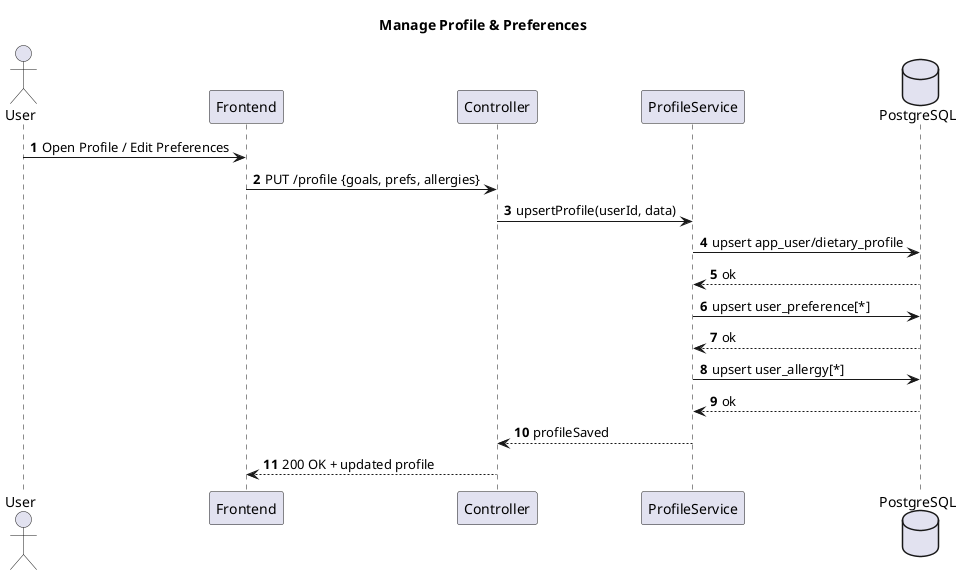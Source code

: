 @startuml ALL USE CASES
' =====================================================================
' SMARTMEAL - SEQUENCE DIAGRAMS (ALL USE CASES)
' =====================================================================
' Contains:
' 1. Manage Profile & Preferences
' 2. Manage Pantry
' 3. Search Recipes
' 4. View Recipe
' 5. Generate Weekly Meal Plan
' 6. Create Shopping List
' 7. On-demand Recommendations
' 8. Cook Recipe (Auto-Decrement)
' 9. Waste Logging & Insights
' 10. Save-me-first Suggestions
' =====================================================================

' ---------- (1) Manage Profile & Preferences ----------
@startuml Manage Profile & Preferences
title Manage Profile & Preferences
autonumber
actor User
participant "Frontend" as FE
participant "Controller" as C
participant "ProfileService" as PS
database "PostgreSQL" as PG

User -> FE: Open Profile / Edit Preferences
FE -> C: PUT /profile {goals, prefs, allergies}
C -> PS: upsertProfile(userId, data)

PS -> PG: upsert app_user/dietary_profile
PG --> PS: ok
PS -> PG: upsert user_preference[*]
PG --> PS: ok
PS -> PG: upsert user_allergy[*]
PG --> PS: ok

PS --> C: profileSaved
C --> FE: 200 OK + updated profile
@enduml


' ---------- (2) Manage Pantry ----------
@startuml Manage Pantry
title Manage Pantry (Add/Update + Expiry Estimation)
autonumber
actor User
participant "Frontend" as FE
participant "Controller" as C
participant "PantryService" as P
database "PostgreSQL" as PG
database "Neo4j" as NJ

User -> FE: Add pantry item {ingredient, qty, unit}
FE -> C: POST /pantry
C -> P: addPantryItem(userId, ingredient, qty, unit)

P -> NJ: getIngredientMeta(ingredient_id)
NJ --> P: category, perishability, defaults
P -> P: estimateExpiry(best_before)
P -> PG: insert pantry_item {best_before}
PG --> P: row

P --> C: pantryItemCreated
C --> FE: 201 Created + item
@enduml


' ---------- (3) Search Recipes ----------
@startuml Search Recipes
title Search Recipes
autonumber
actor User
participant "Frontend" as FE
participant "Controller" as C
participant "RecipeSearchService" as RS
database "PostgreSQL" as PG
database "MongoDB" as MG
database "Neo4j" as NJ

User -> FE: Search {query, filters}
FE -> C: GET /recipes?...
C -> RS: search(userId, query, filters)

RS -> PG: getDietaryProfile(userId)
PG --> RS: profile
RS -> NJ: getDisallowedIngredients(profile/allergies)
NJ --> RS: ingredient_ids
RS -> MG: textSearch(query, filters, -ingredient_ids)
MG --> RS: recipe hits

RS --> C: results
C --> FE: recipes list
@enduml


' ---------- (4) View Recipe ----------
@startuml View Recipe
title View Recipe
autonumber
actor User
participant "Frontend" as FE
participant "Controller" as C
database "MongoDB" as MG

User -> FE: Open recipe details
FE -> C: GET /recipes/{id}
C -> MG: findById(id)
MG --> C: recipe doc (ingredients, steps, images)
C --> FE: recipe details
@enduml


' ---------- (5) Generate Weekly Meal Plan ----------
@startuml Generate Weekly Meal Plan
title Generate Weekly Meal Plan (with substitutions)
autonumber
actor User
participant "Frontend" as FE
participant "Controller" as C
participant "PlannerService" as S
database "PostgreSQL" as PG
database "MongoDB" as MG
database "Neo4j" as NJ

User -> FE: Generate plan (week)
FE -> C: POST /plans
C -> S: generatePlan(userId, week)

S -> PG: getProfile + pantry
PG --> S: profile, pantry
S -> MG: searchRecipes(profile)
MG --> S: candidates

loop ingredients per candidate
  S -> NJ: checkConflicts(ingredient_ids)
  NJ --> S: conflicts
  alt conflicts
    S -> NJ: suggestSubstitutions(conflicting_id)
    NJ --> S: ranked substitutes
    S -> S: apply substitution
  end
end

S -> S: score by fit + pantry match
S -> PG: insert meal_plan + meal_entries
PG --> S: plan_id
S --> C: plan_id
C --> FE: Plan created
@enduml


' ---------- (6) Create Shopping List ----------
@startuml Create Shopping List
title Create Shopping List (Plan → Pantry diff)
autonumber
actor User
participant "Frontend" as FE
participant "Controller" as C
participant "ShoppingService" as SH
database "PostgreSQL" as PG
database "MongoDB" as MG

User -> FE: Create shopping list for plan
FE -> C: POST /shopping-lists {plan_id}
C -> SH: buildList(plan_id, userId)

SH -> PG: load meal_entries(plan_id)
PG --> SH: entries (recipe_ids, servings)
SH -> MG: aggregateIngredients(recipe_ids, servings)
MG --> SH: consolidated ingredients
SH -> PG: loadPantry(userId)
PG --> SH: pantry

SH -> SH: compute missing = needs - pantry
SH -> PG: insert shopping_list + shopping_list_item[*]
PG --> SH: list_id
SH --> C: list_id
C --> FE: List ready
@enduml


' ---------- (7) On-demand Recommendations ----------
@startuml On-demand Recommendations
title On-demand Recommendations
autonumber
actor User
participant "Frontend" as FE
participant "Controller" as C
participant "RecommendationService" as R
database "PostgreSQL" as PG
database "MongoDB" as MG
database "Neo4j" as NJ

User -> FE: Open Home / Recommendations
FE -> C: GET /recommendations
C -> R: recommend(userId)

R -> PG: profile + pantry + recent cooking
PG --> R: data
R -> MG: candidateRecipes(by tags/cuisine/novelty)
MG --> R: candidates
R -> NJ: substitute/avoid checks (optional)
NJ --> R: scores

R -> R: rank (diversity, fit, novelty, pantry-usage)
R --> C: topK recipes
C --> FE: recommendations
@enduml


' ---------- (8) Cook Recipe (Auto-Decrement) ----------
@startuml Cook Recipe
title Cook Recipe → Auto-decrement Pantry
autonumber
actor User
participant "Frontend" as FE
participant "Controller" as C
participant "PantryService" as P
database "PostgreSQL" as PG
database "MongoDB" as MG

User -> FE: Mark recipe cooked (servings)
FE -> C: POST /cook {recipe_id, servings}
C -> P: processCook(userId, recipe_id, servings)

P -> MG: getRecipe(recipe_id)
MG --> P: ingredients list

P -> PG: beginTx()
loop for each ingredient
  P -> PG: SELECT ... FOR UPDATE\n(by user_id, ingredient_id, unit)
  alt row exists
    P -> PG: UPDATE pantry_item\nSET quantity = GREATEST(quantity - req, 0)
  else no row
    note right: no-op (no shortage persisted)
  end
end
P -> PG: insert cooking_log
P -> PG: commitTx()

P --> C: ok
C --> FE: Pantry updated
@enduml


' ---------- (9) Waste Logging & Insights ----------
@startuml Waste Logging & Insights
title Waste Logging & Insights Dashboard
autonumber
actor User
participant "Frontend" as FE
participant "Controller" as C
participant "WasteService" as W
database "PostgreSQL" as PG

== Log waste ==
User -> FE: Log waste {ingredient, qty, reason}
FE -> C: POST /waste
C -> W: validateNormalize(ingredient, qty, unit)
W --> C: ok
C -> PG: insert waste_log
PG --> C: ok
C --> FE: saved

== Insights ==
User -> FE: Open Waste Insights
FE -> C: GET /waste/insights?horizon=30d
C -> W: buildInsights(userId, horizon)

W -> PG: get waste_log aggregate
PG --> W: totals by ingredient/category, trend
W --> C: charts/metrics
C --> FE: insights view
@enduml


' ---------- (10) Save-me-first Suggestions ----------
@startuml Daily Save-me-first Suggestions
title Daily Save-me-first Suggestions (Food-waste Minimizer)
autonumber
actor "Scheduler" as CRON
participant "Controller" as C
participant "WasteService" as W
database "PostgreSQL" as PG
database "MongoDB" as MG
database "Neo4j" as NJ
participant "Notifier" as NTF

CRON -> C: triggerDailySaveMeFirst()
C -> W: buildSaveMeFirst(userId)

W -> PG: getExpiringPantry(userId, 3d)
PG --> W: expiring items

loop for each expiring ingredient
  W -> NJ: findRecipesUsing(ingredient_id)
  NJ --> W: candidate ingredient sets
  W -> MG: fetchRecipes(candidateRecipeIds)
  MG --> W: recipes
end

W -> PG: getUserConstraints(userId)
PG --> W: constraints
W -> W: rank by expiry urgency + fit + effort
W -> NTF: sendSuggestion(userId, topK)
NTF --> C: delivered
C --> CRON: done
@enduml

